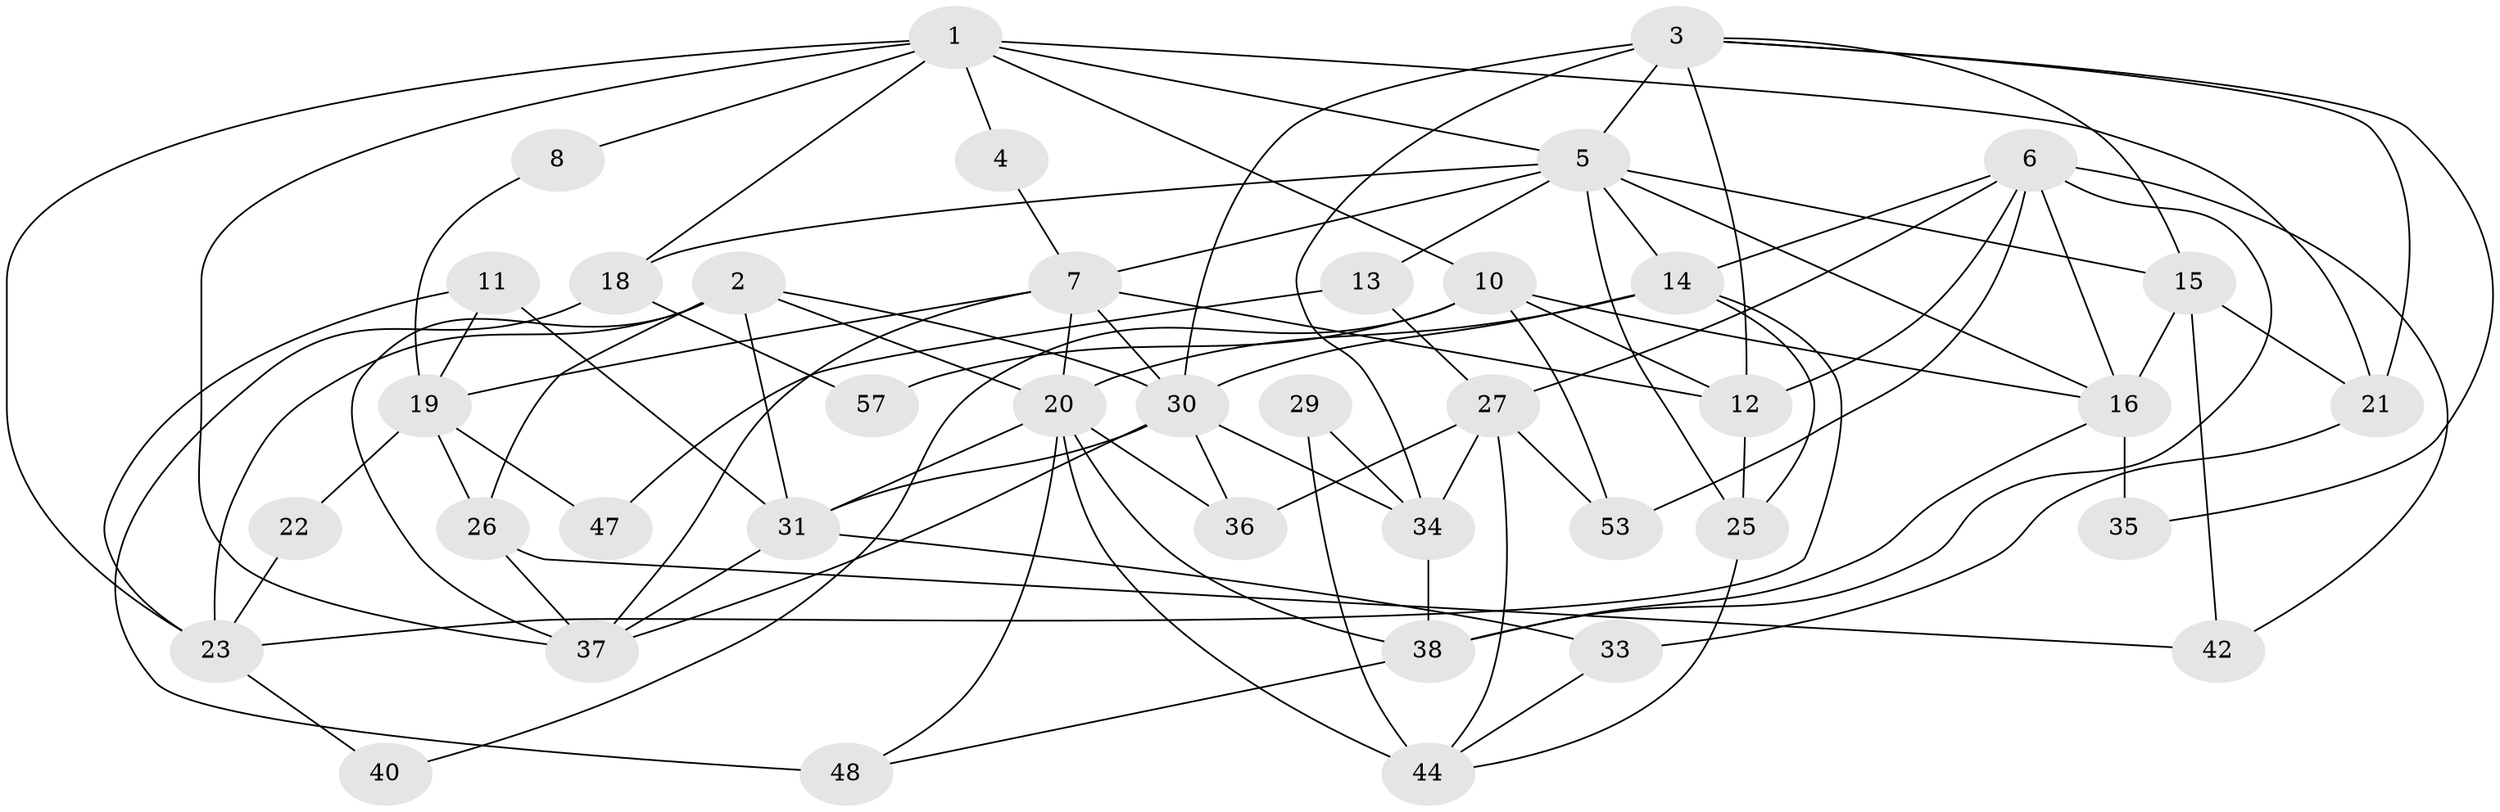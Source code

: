 // original degree distribution, {6: 0.09523809523809523, 3: 0.20634920634920634, 2: 0.19047619047619047, 4: 0.2698412698412698, 5: 0.15873015873015872, 7: 0.07936507936507936}
// Generated by graph-tools (version 1.1) at 2025/41/03/06/25 10:41:59]
// undirected, 40 vertices, 93 edges
graph export_dot {
graph [start="1"]
  node [color=gray90,style=filled];
  1 [super="+54"];
  2;
  3 [super="+32"];
  4;
  5 [super="+63"];
  6 [super="+24"];
  7 [super="+9"];
  8;
  10 [super="+46"];
  11;
  12 [super="+50"];
  13;
  14 [super="+17"];
  15 [super="+39"];
  16 [super="+59"];
  18 [super="+60"];
  19 [super="+45"];
  20 [super="+28"];
  21;
  22;
  23 [super="+58"];
  25 [super="+61"];
  26 [super="+52"];
  27 [super="+51"];
  29;
  30 [super="+49"];
  31 [super="+55"];
  33;
  34;
  35;
  36;
  37 [super="+43"];
  38 [super="+41"];
  40;
  42;
  44 [super="+62"];
  47;
  48 [super="+56"];
  53;
  57;
  1 -- 4;
  1 -- 8;
  1 -- 23;
  1 -- 5;
  1 -- 37;
  1 -- 10;
  1 -- 18;
  1 -- 21;
  2 -- 20;
  2 -- 30;
  2 -- 23;
  2 -- 31;
  2 -- 37;
  2 -- 26;
  3 -- 30 [weight=2];
  3 -- 34;
  3 -- 35;
  3 -- 5;
  3 -- 21;
  3 -- 12;
  3 -- 15;
  4 -- 7;
  5 -- 13;
  5 -- 14;
  5 -- 25;
  5 -- 16;
  5 -- 18;
  5 -- 7;
  5 -- 15;
  6 -- 14;
  6 -- 38;
  6 -- 53;
  6 -- 42;
  6 -- 12;
  6 -- 16;
  6 -- 27;
  7 -- 30 [weight=2];
  7 -- 19;
  7 -- 37;
  7 -- 20;
  7 -- 12;
  8 -- 19;
  10 -- 53;
  10 -- 40;
  10 -- 57;
  10 -- 16;
  10 -- 12;
  11 -- 23;
  11 -- 19;
  11 -- 31;
  12 -- 25 [weight=2];
  13 -- 47;
  13 -- 27;
  14 -- 20;
  14 -- 23;
  14 -- 25;
  14 -- 30;
  15 -- 42 [weight=2];
  15 -- 16;
  15 -- 21;
  16 -- 35;
  16 -- 38;
  18 -- 57;
  18 -- 48 [weight=2];
  19 -- 22;
  19 -- 47;
  19 -- 26;
  20 -- 44 [weight=2];
  20 -- 48;
  20 -- 38;
  20 -- 31;
  20 -- 36;
  21 -- 33;
  22 -- 23;
  23 -- 40;
  25 -- 44;
  26 -- 42;
  26 -- 37;
  27 -- 34;
  27 -- 53;
  27 -- 44;
  27 -- 36;
  29 -- 34;
  29 -- 44;
  30 -- 37;
  30 -- 34;
  30 -- 36;
  30 -- 31;
  31 -- 33;
  31 -- 37;
  33 -- 44;
  34 -- 38;
  38 -- 48;
}
